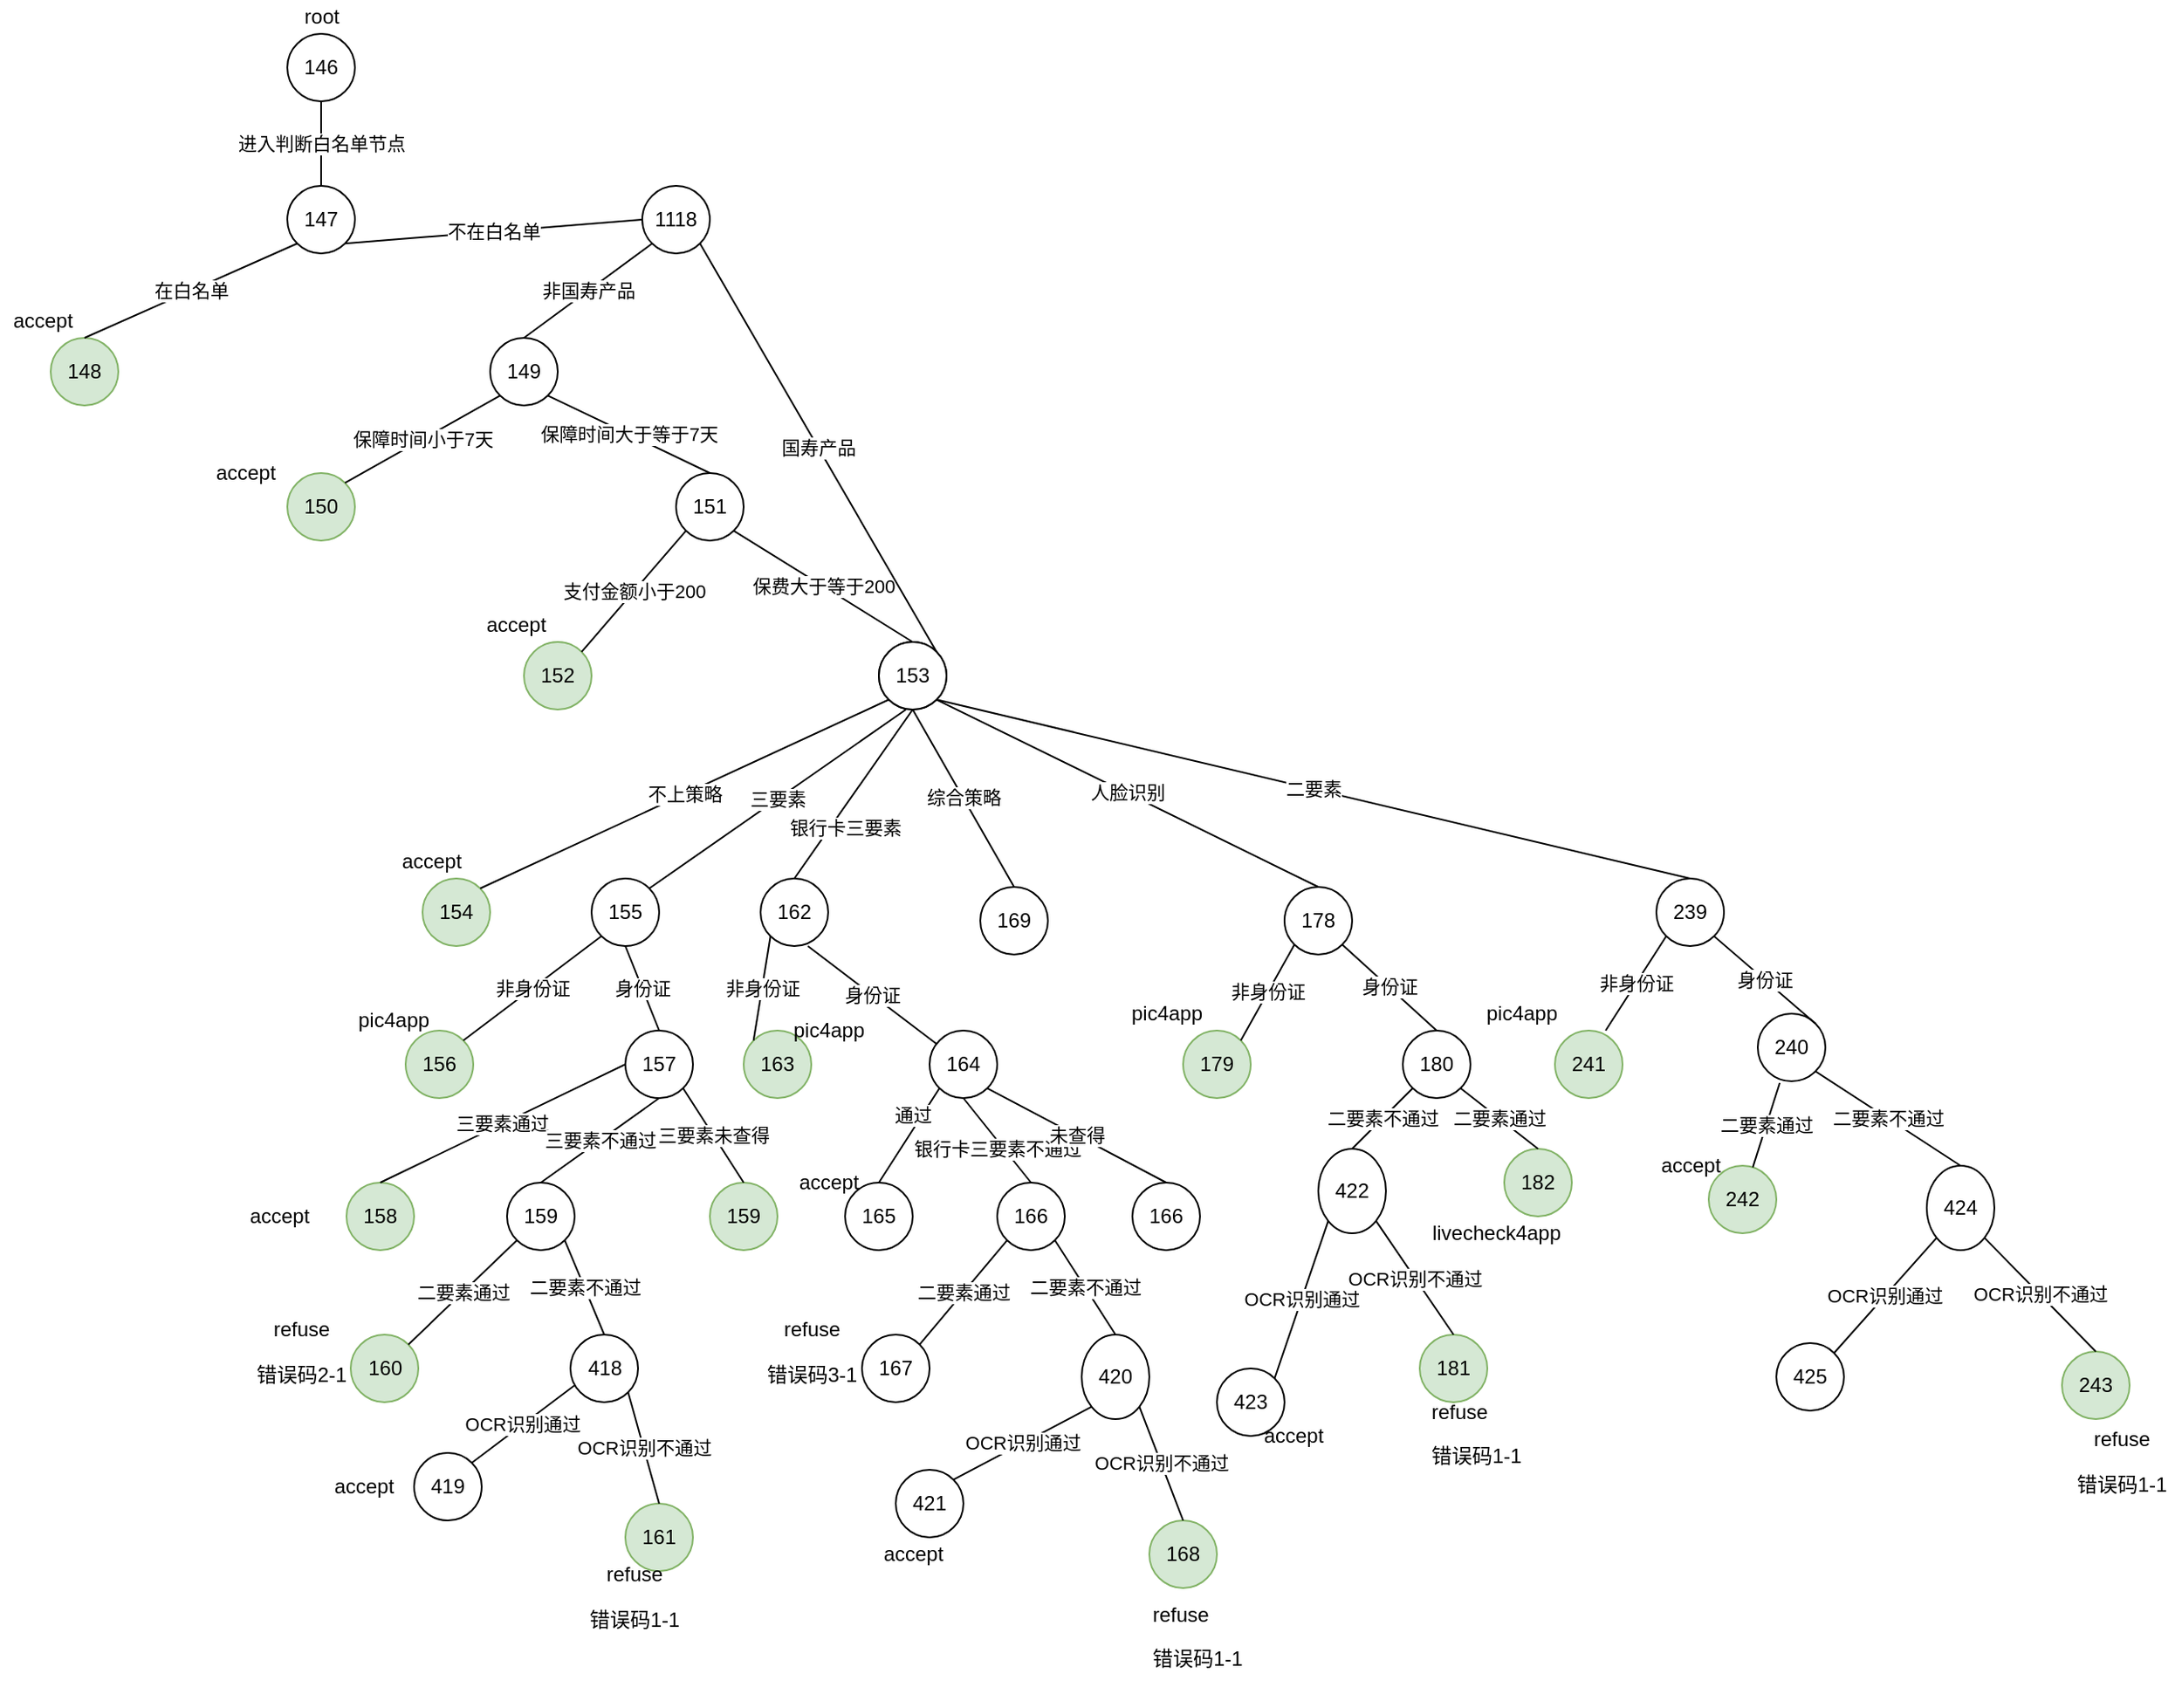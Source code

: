 <mxfile version="14.2.7" type="github">
  <diagram id="_yXJCs3Dyi4fHrGJne3K" name="第 1 页">
    <mxGraphModel dx="1422" dy="794" grid="1" gridSize="10" guides="1" tooltips="1" connect="1" arrows="1" fold="1" page="1" pageScale="1" pageWidth="827" pageHeight="1169" math="0" shadow="0">
      <root>
        <mxCell id="0" />
        <mxCell id="1" parent="0" />
        <mxCell id="rXdfEP0PpujDLgzS87RZ-1" value="146" style="ellipse;whiteSpace=wrap;html=1;" parent="1" vertex="1">
          <mxGeometry x="400" y="60" width="40" height="40" as="geometry" />
        </mxCell>
        <mxCell id="rXdfEP0PpujDLgzS87RZ-2" value="147" style="ellipse;whiteSpace=wrap;html=1;" parent="1" vertex="1">
          <mxGeometry x="400" y="150" width="40" height="40" as="geometry" />
        </mxCell>
        <mxCell id="rXdfEP0PpujDLgzS87RZ-4" value="进入判断白名单节点" style="endArrow=none;html=1;entryX=0.5;entryY=1;entryDx=0;entryDy=0;exitX=0.5;exitY=0;exitDx=0;exitDy=0;" parent="1" source="rXdfEP0PpujDLgzS87RZ-2" target="rXdfEP0PpujDLgzS87RZ-1" edge="1">
          <mxGeometry width="50" height="50" relative="1" as="geometry">
            <mxPoint x="70" y="310" as="sourcePoint" />
            <mxPoint x="120" y="260" as="targetPoint" />
          </mxGeometry>
        </mxCell>
        <mxCell id="rXdfEP0PpujDLgzS87RZ-5" value="root" style="text;html=1;align=center;verticalAlign=middle;resizable=0;points=[];autosize=1;" parent="1" vertex="1">
          <mxGeometry x="400" y="40" width="40" height="20" as="geometry" />
        </mxCell>
        <mxCell id="rXdfEP0PpujDLgzS87RZ-6" value="148" style="ellipse;whiteSpace=wrap;html=1;fillColor=#d5e8d4;strokeColor=#82b366;" parent="1" vertex="1">
          <mxGeometry x="260" y="240" width="40" height="40" as="geometry" />
        </mxCell>
        <mxCell id="rXdfEP0PpujDLgzS87RZ-7" value="149" style="ellipse;whiteSpace=wrap;html=1;" parent="1" vertex="1">
          <mxGeometry x="520" y="240" width="40" height="40" as="geometry" />
        </mxCell>
        <mxCell id="rXdfEP0PpujDLgzS87RZ-8" value="在白名单" style="endArrow=none;html=1;entryX=0;entryY=1;entryDx=0;entryDy=0;exitX=0.5;exitY=0;exitDx=0;exitDy=0;" parent="1" source="rXdfEP0PpujDLgzS87RZ-6" target="rXdfEP0PpujDLgzS87RZ-2" edge="1">
          <mxGeometry width="50" height="50" relative="1" as="geometry">
            <mxPoint x="390" y="330" as="sourcePoint" />
            <mxPoint x="440" y="280" as="targetPoint" />
          </mxGeometry>
        </mxCell>
        <mxCell id="rXdfEP0PpujDLgzS87RZ-9" value="不在白名单" style="endArrow=none;html=1;entryX=1;entryY=1;entryDx=0;entryDy=0;exitX=0;exitY=0.5;exitDx=0;exitDy=0;" parent="1" source="BJSy3yp9II6FdWd2nPcM-1" target="rXdfEP0PpujDLgzS87RZ-2" edge="1">
          <mxGeometry width="50" height="50" relative="1" as="geometry">
            <mxPoint x="510" y="210" as="sourcePoint" />
            <mxPoint x="440" y="280" as="targetPoint" />
          </mxGeometry>
        </mxCell>
        <mxCell id="rXdfEP0PpujDLgzS87RZ-10" value="accept" style="text;html=1;align=center;verticalAlign=middle;resizable=0;points=[];autosize=1;" parent="1" vertex="1">
          <mxGeometry x="230" y="220" width="50" height="20" as="geometry" />
        </mxCell>
        <mxCell id="rXdfEP0PpujDLgzS87RZ-11" value="150" style="ellipse;whiteSpace=wrap;html=1;fillColor=#d5e8d4;strokeColor=#82b366;" parent="1" vertex="1">
          <mxGeometry x="400" y="320" width="40" height="40" as="geometry" />
        </mxCell>
        <mxCell id="rXdfEP0PpujDLgzS87RZ-12" value="151" style="ellipse;whiteSpace=wrap;html=1;" parent="1" vertex="1">
          <mxGeometry x="630" y="320" width="40" height="40" as="geometry" />
        </mxCell>
        <mxCell id="rXdfEP0PpujDLgzS87RZ-13" value="保障时间小于7天" style="endArrow=none;html=1;entryX=0;entryY=1;entryDx=0;entryDy=0;exitX=1;exitY=0;exitDx=0;exitDy=0;" parent="1" source="rXdfEP0PpujDLgzS87RZ-11" target="rXdfEP0PpujDLgzS87RZ-7" edge="1">
          <mxGeometry width="50" height="50" relative="1" as="geometry">
            <mxPoint x="390" y="330" as="sourcePoint" />
            <mxPoint x="440" y="280" as="targetPoint" />
          </mxGeometry>
        </mxCell>
        <mxCell id="rXdfEP0PpujDLgzS87RZ-14" value="保障时间大于等于7天" style="endArrow=none;html=1;entryX=1;entryY=1;entryDx=0;entryDy=0;exitX=0.5;exitY=0;exitDx=0;exitDy=0;" parent="1" source="rXdfEP0PpujDLgzS87RZ-12" target="rXdfEP0PpujDLgzS87RZ-7" edge="1">
          <mxGeometry width="50" height="50" relative="1" as="geometry">
            <mxPoint x="390" y="330" as="sourcePoint" />
            <mxPoint x="440" y="280" as="targetPoint" />
          </mxGeometry>
        </mxCell>
        <mxCell id="rXdfEP0PpujDLgzS87RZ-15" value="accept" style="text;html=1;align=center;verticalAlign=middle;resizable=0;points=[];autosize=1;" parent="1" vertex="1">
          <mxGeometry x="350" y="310" width="50" height="20" as="geometry" />
        </mxCell>
        <mxCell id="rXdfEP0PpujDLgzS87RZ-16" value="152" style="ellipse;whiteSpace=wrap;html=1;fillColor=#d5e8d4;strokeColor=#82b366;" parent="1" vertex="1">
          <mxGeometry x="540" y="420" width="40" height="40" as="geometry" />
        </mxCell>
        <mxCell id="rXdfEP0PpujDLgzS87RZ-17" value="153" style="ellipse;whiteSpace=wrap;html=1;" parent="1" vertex="1">
          <mxGeometry x="750" y="420" width="40" height="40" as="geometry" />
        </mxCell>
        <mxCell id="rXdfEP0PpujDLgzS87RZ-18" value="支付金额小于200" style="endArrow=none;html=1;entryX=0;entryY=1;entryDx=0;entryDy=0;exitX=1;exitY=0;exitDx=0;exitDy=0;" parent="1" source="rXdfEP0PpujDLgzS87RZ-16" target="rXdfEP0PpujDLgzS87RZ-12" edge="1">
          <mxGeometry width="50" height="50" relative="1" as="geometry">
            <mxPoint x="444.142" y="335.858" as="sourcePoint" />
            <mxPoint x="535.858" y="284.142" as="targetPoint" />
          </mxGeometry>
        </mxCell>
        <mxCell id="rXdfEP0PpujDLgzS87RZ-20" value="accept" style="text;html=1;align=center;verticalAlign=middle;resizable=0;points=[];autosize=1;" parent="1" vertex="1">
          <mxGeometry x="510" y="400" width="50" height="20" as="geometry" />
        </mxCell>
        <mxCell id="rXdfEP0PpujDLgzS87RZ-22" value="保费大于等于200" style="endArrow=none;html=1;entryX=1;entryY=1;entryDx=0;entryDy=0;exitX=0.5;exitY=0;exitDx=0;exitDy=0;" parent="1" source="rXdfEP0PpujDLgzS87RZ-17" target="rXdfEP0PpujDLgzS87RZ-12" edge="1">
          <mxGeometry width="50" height="50" relative="1" as="geometry">
            <mxPoint x="660" y="330" as="sourcePoint" />
            <mxPoint x="564.142" y="284.142" as="targetPoint" />
          </mxGeometry>
        </mxCell>
        <mxCell id="rXdfEP0PpujDLgzS87RZ-23" value="154" style="ellipse;whiteSpace=wrap;html=1;fillColor=#d5e8d4;strokeColor=#82b366;" parent="1" vertex="1">
          <mxGeometry x="480" y="560" width="40" height="40" as="geometry" />
        </mxCell>
        <mxCell id="rXdfEP0PpujDLgzS87RZ-24" value="155" style="ellipse;whiteSpace=wrap;html=1;" parent="1" vertex="1">
          <mxGeometry x="580" y="560" width="40" height="40" as="geometry" />
        </mxCell>
        <mxCell id="rXdfEP0PpujDLgzS87RZ-25" value="162" style="ellipse;whiteSpace=wrap;html=1;" parent="1" vertex="1">
          <mxGeometry x="680" y="560" width="40" height="40" as="geometry" />
        </mxCell>
        <mxCell id="rXdfEP0PpujDLgzS87RZ-26" value="169" style="ellipse;whiteSpace=wrap;html=1;" parent="1" vertex="1">
          <mxGeometry x="810" y="565" width="40" height="40" as="geometry" />
        </mxCell>
        <mxCell id="rXdfEP0PpujDLgzS87RZ-27" value="178" style="ellipse;whiteSpace=wrap;html=1;" parent="1" vertex="1">
          <mxGeometry x="990" y="565" width="40" height="40" as="geometry" />
        </mxCell>
        <mxCell id="rXdfEP0PpujDLgzS87RZ-28" value="239" style="ellipse;whiteSpace=wrap;html=1;" parent="1" vertex="1">
          <mxGeometry x="1210" y="560" width="40" height="40" as="geometry" />
        </mxCell>
        <mxCell id="rXdfEP0PpujDLgzS87RZ-29" value="不上策略" style="endArrow=none;html=1;entryX=0;entryY=1;entryDx=0;entryDy=0;exitX=1;exitY=0;exitDx=0;exitDy=0;" parent="1" source="rXdfEP0PpujDLgzS87RZ-23" target="rXdfEP0PpujDLgzS87RZ-17" edge="1">
          <mxGeometry width="50" height="50" relative="1" as="geometry">
            <mxPoint x="660" y="330" as="sourcePoint" />
            <mxPoint x="710" y="280" as="targetPoint" />
          </mxGeometry>
        </mxCell>
        <mxCell id="rXdfEP0PpujDLgzS87RZ-30" value="accept" style="text;html=1;align=center;verticalAlign=middle;resizable=0;points=[];autosize=1;" parent="1" vertex="1">
          <mxGeometry x="460" y="540" width="50" height="20" as="geometry" />
        </mxCell>
        <mxCell id="rXdfEP0PpujDLgzS87RZ-31" value="三要素" style="endArrow=none;html=1;exitX=1;exitY=0;exitDx=0;exitDy=0;" parent="1" source="rXdfEP0PpujDLgzS87RZ-24" edge="1">
          <mxGeometry width="50" height="50" relative="1" as="geometry">
            <mxPoint x="524.142" y="575.858" as="sourcePoint" />
            <mxPoint x="766" y="460" as="targetPoint" />
          </mxGeometry>
        </mxCell>
        <mxCell id="rXdfEP0PpujDLgzS87RZ-32" value="银行卡三要素" style="endArrow=none;html=1;exitX=0.5;exitY=0;exitDx=0;exitDy=0;" parent="1" source="rXdfEP0PpujDLgzS87RZ-25" edge="1">
          <mxGeometry x="-0.315" y="-7" width="50" height="50" relative="1" as="geometry">
            <mxPoint x="534.142" y="585.858" as="sourcePoint" />
            <mxPoint x="770" y="460" as="targetPoint" />
            <mxPoint as="offset" />
          </mxGeometry>
        </mxCell>
        <mxCell id="rXdfEP0PpujDLgzS87RZ-33" value="综合策略" style="endArrow=none;html=1;entryX=0.5;entryY=1;entryDx=0;entryDy=0;exitX=0.5;exitY=0;exitDx=0;exitDy=0;" parent="1" source="rXdfEP0PpujDLgzS87RZ-26" target="rXdfEP0PpujDLgzS87RZ-17" edge="1">
          <mxGeometry width="50" height="50" relative="1" as="geometry">
            <mxPoint x="660" y="330" as="sourcePoint" />
            <mxPoint x="710" y="280" as="targetPoint" />
          </mxGeometry>
        </mxCell>
        <mxCell id="rXdfEP0PpujDLgzS87RZ-34" value="人脸识别" style="endArrow=none;html=1;entryX=1;entryY=1;entryDx=0;entryDy=0;exitX=0.5;exitY=0;exitDx=0;exitDy=0;" parent="1" source="rXdfEP0PpujDLgzS87RZ-27" target="rXdfEP0PpujDLgzS87RZ-17" edge="1">
          <mxGeometry width="50" height="50" relative="1" as="geometry">
            <mxPoint x="840" y="575" as="sourcePoint" />
            <mxPoint x="780" y="470" as="targetPoint" />
          </mxGeometry>
        </mxCell>
        <mxCell id="rXdfEP0PpujDLgzS87RZ-35" value="二要素" style="endArrow=none;html=1;entryX=1;entryY=1;entryDx=0;entryDy=0;exitX=0.5;exitY=0;exitDx=0;exitDy=0;" parent="1" source="rXdfEP0PpujDLgzS87RZ-28" target="rXdfEP0PpujDLgzS87RZ-17" edge="1">
          <mxGeometry width="50" height="50" relative="1" as="geometry">
            <mxPoint x="1020" y="575" as="sourcePoint" />
            <mxPoint x="794.142" y="464.142" as="targetPoint" />
          </mxGeometry>
        </mxCell>
        <mxCell id="rXdfEP0PpujDLgzS87RZ-36" value="156" style="ellipse;whiteSpace=wrap;html=1;fillColor=#d5e8d4;strokeColor=#82b366;" parent="1" vertex="1">
          <mxGeometry x="470" y="650" width="40" height="40" as="geometry" />
        </mxCell>
        <mxCell id="rXdfEP0PpujDLgzS87RZ-37" value="157" style="ellipse;whiteSpace=wrap;html=1;" parent="1" vertex="1">
          <mxGeometry x="600" y="650" width="40" height="40" as="geometry" />
        </mxCell>
        <mxCell id="rXdfEP0PpujDLgzS87RZ-38" value="非身份证" style="endArrow=none;html=1;entryX=0;entryY=1;entryDx=0;entryDy=0;exitX=1;exitY=0;exitDx=0;exitDy=0;" parent="1" source="rXdfEP0PpujDLgzS87RZ-36" target="rXdfEP0PpujDLgzS87RZ-24" edge="1">
          <mxGeometry width="50" height="50" relative="1" as="geometry">
            <mxPoint x="660" y="730" as="sourcePoint" />
            <mxPoint x="710" y="680" as="targetPoint" />
          </mxGeometry>
        </mxCell>
        <mxCell id="rXdfEP0PpujDLgzS87RZ-39" value="身份证" style="endArrow=none;html=1;entryX=0.5;entryY=1;entryDx=0;entryDy=0;" parent="1" target="rXdfEP0PpujDLgzS87RZ-24" edge="1">
          <mxGeometry width="50" height="50" relative="1" as="geometry">
            <mxPoint x="620" y="650" as="sourcePoint" />
            <mxPoint x="710" y="680" as="targetPoint" />
          </mxGeometry>
        </mxCell>
        <mxCell id="rXdfEP0PpujDLgzS87RZ-40" value="pic4app" style="text;whiteSpace=wrap;html=1;" parent="1" vertex="1">
          <mxGeometry x="440" y="630" width="70" height="30" as="geometry" />
        </mxCell>
        <mxCell id="rXdfEP0PpujDLgzS87RZ-41" value="158" style="ellipse;whiteSpace=wrap;html=1;fillColor=#d5e8d4;strokeColor=#82b366;" parent="1" vertex="1">
          <mxGeometry x="435" y="740" width="40" height="40" as="geometry" />
        </mxCell>
        <mxCell id="rXdfEP0PpujDLgzS87RZ-42" value="159" style="ellipse;whiteSpace=wrap;html=1;" parent="1" vertex="1">
          <mxGeometry x="530" y="740" width="40" height="40" as="geometry" />
        </mxCell>
        <mxCell id="rXdfEP0PpujDLgzS87RZ-43" value="159" style="ellipse;whiteSpace=wrap;html=1;fillColor=#d5e8d4;strokeColor=#82b366;" parent="1" vertex="1">
          <mxGeometry x="650" y="740" width="40" height="40" as="geometry" />
        </mxCell>
        <mxCell id="rXdfEP0PpujDLgzS87RZ-44" value="三要素通过" style="endArrow=none;html=1;entryX=0;entryY=0.5;entryDx=0;entryDy=0;exitX=0.5;exitY=0;exitDx=0;exitDy=0;" parent="1" source="rXdfEP0PpujDLgzS87RZ-41" target="rXdfEP0PpujDLgzS87RZ-37" edge="1">
          <mxGeometry width="50" height="50" relative="1" as="geometry">
            <mxPoint x="410" y="410" as="sourcePoint" />
            <mxPoint x="460" y="360" as="targetPoint" />
          </mxGeometry>
        </mxCell>
        <mxCell id="rXdfEP0PpujDLgzS87RZ-45" value="三要素不通过" style="endArrow=none;html=1;entryX=0.5;entryY=1;entryDx=0;entryDy=0;exitX=0.5;exitY=0;exitDx=0;exitDy=0;" parent="1" source="rXdfEP0PpujDLgzS87RZ-42" target="rXdfEP0PpujDLgzS87RZ-37" edge="1">
          <mxGeometry width="50" height="50" relative="1" as="geometry">
            <mxPoint x="410" y="710" as="sourcePoint" />
            <mxPoint x="460" y="660" as="targetPoint" />
          </mxGeometry>
        </mxCell>
        <mxCell id="rXdfEP0PpujDLgzS87RZ-46" value="三要素未查得" style="endArrow=none;html=1;entryX=1;entryY=1;entryDx=0;entryDy=0;exitX=0.5;exitY=0;exitDx=0;exitDy=0;" parent="1" source="rXdfEP0PpujDLgzS87RZ-43" target="rXdfEP0PpujDLgzS87RZ-37" edge="1">
          <mxGeometry width="50" height="50" relative="1" as="geometry">
            <mxPoint x="410" y="710" as="sourcePoint" />
            <mxPoint x="460" y="660" as="targetPoint" />
          </mxGeometry>
        </mxCell>
        <mxCell id="rXdfEP0PpujDLgzS87RZ-47" value="accept" style="text;html=1;align=center;verticalAlign=middle;resizable=0;points=[];autosize=1;" parent="1" vertex="1">
          <mxGeometry x="370" y="750" width="50" height="20" as="geometry" />
        </mxCell>
        <mxCell id="rXdfEP0PpujDLgzS87RZ-48" value="418" style="ellipse;whiteSpace=wrap;html=1;" parent="1" vertex="1">
          <mxGeometry x="567.5" y="830" width="40" height="40" as="geometry" />
        </mxCell>
        <mxCell id="rXdfEP0PpujDLgzS87RZ-49" value="160" style="ellipse;whiteSpace=wrap;html=1;fillColor=#d5e8d4;strokeColor=#82b366;" parent="1" vertex="1">
          <mxGeometry x="437.5" y="830" width="40" height="40" as="geometry" />
        </mxCell>
        <mxCell id="rXdfEP0PpujDLgzS87RZ-51" value="二要素通过" style="endArrow=none;html=1;entryX=0;entryY=1;entryDx=0;entryDy=0;exitX=1;exitY=0;exitDx=0;exitDy=0;" parent="1" source="rXdfEP0PpujDLgzS87RZ-49" target="rXdfEP0PpujDLgzS87RZ-42" edge="1">
          <mxGeometry width="50" height="50" relative="1" as="geometry">
            <mxPoint x="410" y="710" as="sourcePoint" />
            <mxPoint x="460" y="660" as="targetPoint" />
          </mxGeometry>
        </mxCell>
        <mxCell id="rXdfEP0PpujDLgzS87RZ-52" value="二要素不通过" style="endArrow=none;html=1;entryX=1;entryY=1;entryDx=0;entryDy=0;exitX=0.5;exitY=0;exitDx=0;exitDy=0;" parent="1" source="rXdfEP0PpujDLgzS87RZ-48" target="rXdfEP0PpujDLgzS87RZ-42" edge="1">
          <mxGeometry width="50" height="50" relative="1" as="geometry">
            <mxPoint x="410" y="710" as="sourcePoint" />
            <mxPoint x="460" y="660" as="targetPoint" />
          </mxGeometry>
        </mxCell>
        <mxCell id="rXdfEP0PpujDLgzS87RZ-53" value="&lt;p&gt;refuse&lt;/p&gt;&lt;p&gt;&lt;span&gt;错误码2-1&lt;/span&gt;&lt;/p&gt;" style="text;html=1;align=center;verticalAlign=middle;resizable=0;points=[];autosize=1;" parent="1" vertex="1">
          <mxGeometry x="372.5" y="805" width="70" height="70" as="geometry" />
        </mxCell>
        <mxCell id="rXdfEP0PpujDLgzS87RZ-57" value="164" style="ellipse;whiteSpace=wrap;html=1;" parent="1" vertex="1">
          <mxGeometry x="780" y="650" width="40" height="40" as="geometry" />
        </mxCell>
        <mxCell id="rXdfEP0PpujDLgzS87RZ-58" value="163" style="ellipse;whiteSpace=wrap;html=1;fillColor=#d5e8d4;strokeColor=#82b366;" parent="1" vertex="1">
          <mxGeometry x="670" y="650" width="40" height="40" as="geometry" />
        </mxCell>
        <mxCell id="rXdfEP0PpujDLgzS87RZ-59" value="非身份证" style="endArrow=none;html=1;entryX=0;entryY=1;entryDx=0;entryDy=0;exitX=0;exitY=0;exitDx=0;exitDy=0;" parent="1" source="rXdfEP0PpujDLgzS87RZ-58" target="rXdfEP0PpujDLgzS87RZ-25" edge="1">
          <mxGeometry width="50" height="50" relative="1" as="geometry">
            <mxPoint x="730" y="730" as="sourcePoint" />
            <mxPoint x="780" y="680" as="targetPoint" />
          </mxGeometry>
        </mxCell>
        <mxCell id="rXdfEP0PpujDLgzS87RZ-60" value="身份证" style="endArrow=none;html=1;entryX=0.7;entryY=1;entryDx=0;entryDy=0;entryPerimeter=0;" parent="1" source="rXdfEP0PpujDLgzS87RZ-57" target="rXdfEP0PpujDLgzS87RZ-25" edge="1">
          <mxGeometry width="50" height="50" relative="1" as="geometry">
            <mxPoint x="730" y="730" as="sourcePoint" />
            <mxPoint x="780" y="680" as="targetPoint" />
          </mxGeometry>
        </mxCell>
        <mxCell id="rXdfEP0PpujDLgzS87RZ-61" value="pic4app" style="text;html=1;align=center;verticalAlign=middle;resizable=0;points=[];autosize=1;" parent="1" vertex="1">
          <mxGeometry x="690" y="640" width="60" height="20" as="geometry" />
        </mxCell>
        <mxCell id="rXdfEP0PpujDLgzS87RZ-62" value="166" style="ellipse;whiteSpace=wrap;html=1;" parent="1" vertex="1">
          <mxGeometry x="900" y="740" width="40" height="40" as="geometry" />
        </mxCell>
        <mxCell id="rXdfEP0PpujDLgzS87RZ-63" value="166" style="ellipse;whiteSpace=wrap;html=1;" parent="1" vertex="1">
          <mxGeometry x="820" y="740" width="40" height="40" as="geometry" />
        </mxCell>
        <mxCell id="rXdfEP0PpujDLgzS87RZ-64" value="165" style="ellipse;whiteSpace=wrap;html=1;" parent="1" vertex="1">
          <mxGeometry x="730" y="740" width="40" height="40" as="geometry" />
        </mxCell>
        <mxCell id="rXdfEP0PpujDLgzS87RZ-65" value="银行卡三要素不通过" style="endArrow=none;html=1;entryX=0.5;entryY=1;entryDx=0;entryDy=0;exitX=0.5;exitY=0;exitDx=0;exitDy=0;" parent="1" source="rXdfEP0PpujDLgzS87RZ-63" target="rXdfEP0PpujDLgzS87RZ-57" edge="1">
          <mxGeometry x="-0.122" y="3" width="50" height="50" relative="1" as="geometry">
            <mxPoint x="730" y="730" as="sourcePoint" />
            <mxPoint x="780" y="680" as="targetPoint" />
            <mxPoint as="offset" />
          </mxGeometry>
        </mxCell>
        <mxCell id="rXdfEP0PpujDLgzS87RZ-66" value="通过" style="endArrow=none;html=1;entryX=0;entryY=1;entryDx=0;entryDy=0;exitX=0.5;exitY=0;exitDx=0;exitDy=0;" parent="1" source="rXdfEP0PpujDLgzS87RZ-64" target="rXdfEP0PpujDLgzS87RZ-57" edge="1">
          <mxGeometry x="0.34" y="5" width="50" height="50" relative="1" as="geometry">
            <mxPoint x="730" y="730" as="sourcePoint" />
            <mxPoint x="780" y="680" as="targetPoint" />
            <mxPoint as="offset" />
          </mxGeometry>
        </mxCell>
        <mxCell id="rXdfEP0PpujDLgzS87RZ-67" value="未查得" style="endArrow=none;html=1;entryX=1;entryY=1;entryDx=0;entryDy=0;exitX=0.5;exitY=0;exitDx=0;exitDy=0;" parent="1" source="rXdfEP0PpujDLgzS87RZ-62" target="rXdfEP0PpujDLgzS87RZ-57" edge="1">
          <mxGeometry width="50" height="50" relative="1" as="geometry">
            <mxPoint x="730" y="730" as="sourcePoint" />
            <mxPoint x="780" y="680" as="targetPoint" />
          </mxGeometry>
        </mxCell>
        <mxCell id="rXdfEP0PpujDLgzS87RZ-68" value="accept" style="text;html=1;align=center;verticalAlign=middle;resizable=0;points=[];autosize=1;" parent="1" vertex="1">
          <mxGeometry x="695" y="730" width="50" height="20" as="geometry" />
        </mxCell>
        <mxCell id="rXdfEP0PpujDLgzS87RZ-70" value="167" style="ellipse;whiteSpace=wrap;html=1;" parent="1" vertex="1">
          <mxGeometry x="740" y="830" width="40" height="40" as="geometry" />
        </mxCell>
        <mxCell id="rXdfEP0PpujDLgzS87RZ-71" value="二要素通过" style="endArrow=none;html=1;entryX=0;entryY=1;entryDx=0;entryDy=0;exitX=1;exitY=0;exitDx=0;exitDy=0;" parent="1" source="rXdfEP0PpujDLgzS87RZ-70" target="rXdfEP0PpujDLgzS87RZ-63" edge="1">
          <mxGeometry width="50" height="50" relative="1" as="geometry">
            <mxPoint x="730" y="530" as="sourcePoint" />
            <mxPoint x="780" y="480" as="targetPoint" />
          </mxGeometry>
        </mxCell>
        <mxCell id="rXdfEP0PpujDLgzS87RZ-72" value="二要素不通过" style="endArrow=none;html=1;entryX=1;entryY=1;entryDx=0;entryDy=0;exitX=0.5;exitY=0;exitDx=0;exitDy=0;" parent="1" source="4m3R9vjLiqKeMAqs-kPC-30" target="rXdfEP0PpujDLgzS87RZ-63" edge="1">
          <mxGeometry width="50" height="50" relative="1" as="geometry">
            <mxPoint x="889.5" y="830" as="sourcePoint" />
            <mxPoint x="780" y="480" as="targetPoint" />
          </mxGeometry>
        </mxCell>
        <mxCell id="rXdfEP0PpujDLgzS87RZ-73" value="&lt;p&gt;refuse&lt;/p&gt;&lt;p&gt;错误码3-1&lt;/p&gt;" style="text;html=1;align=center;verticalAlign=middle;resizable=0;points=[];autosize=1;" parent="1" vertex="1">
          <mxGeometry x="675" y="805" width="70" height="70" as="geometry" />
        </mxCell>
        <mxCell id="rXdfEP0PpujDLgzS87RZ-74" value="&lt;div id=&quot;base&quot;&gt;&lt;div class=&quot;ax_default flow_shape&quot; id=&quot;u89&quot;&gt;&lt;div class=&quot;text &quot; id=&quot;u89_text&quot;&gt;&lt;p&gt;&lt;span&gt;refuse&lt;/span&gt;&lt;/p&gt;&lt;p&gt;&lt;span&gt;错误码1-1&lt;/span&gt;&lt;/p&gt;&lt;/div&gt;&lt;/div&gt;&lt;/div&gt;" style="text;whiteSpace=wrap;html=1;" parent="1" vertex="1">
          <mxGeometry x="910" y="970" width="80" height="80" as="geometry" />
        </mxCell>
        <mxCell id="rXdfEP0PpujDLgzS87RZ-75" value="179" style="ellipse;whiteSpace=wrap;html=1;fillColor=#d5e8d4;strokeColor=#82b366;" parent="1" vertex="1">
          <mxGeometry x="930" y="650" width="40" height="40" as="geometry" />
        </mxCell>
        <mxCell id="rXdfEP0PpujDLgzS87RZ-76" value="180" style="ellipse;whiteSpace=wrap;html=1;" parent="1" vertex="1">
          <mxGeometry x="1060" y="650" width="40" height="40" as="geometry" />
        </mxCell>
        <mxCell id="rXdfEP0PpujDLgzS87RZ-77" value="非身份证" style="endArrow=none;html=1;entryX=0;entryY=1;entryDx=0;entryDy=0;exitX=1;exitY=0;exitDx=0;exitDy=0;" parent="1" source="rXdfEP0PpujDLgzS87RZ-75" target="rXdfEP0PpujDLgzS87RZ-27" edge="1">
          <mxGeometry width="50" height="50" relative="1" as="geometry">
            <mxPoint x="730" y="540" as="sourcePoint" />
            <mxPoint x="780" y="490" as="targetPoint" />
          </mxGeometry>
        </mxCell>
        <mxCell id="rXdfEP0PpujDLgzS87RZ-78" value="身份证" style="endArrow=none;html=1;entryX=1;entryY=1;entryDx=0;entryDy=0;exitX=0.5;exitY=0;exitDx=0;exitDy=0;" parent="1" source="rXdfEP0PpujDLgzS87RZ-76" target="rXdfEP0PpujDLgzS87RZ-27" edge="1">
          <mxGeometry width="50" height="50" relative="1" as="geometry">
            <mxPoint x="730" y="540" as="sourcePoint" />
            <mxPoint x="780" y="490" as="targetPoint" />
          </mxGeometry>
        </mxCell>
        <mxCell id="rXdfEP0PpujDLgzS87RZ-79" value="pic4app" style="text;html=1;align=center;verticalAlign=middle;resizable=0;points=[];autosize=1;" parent="1" vertex="1">
          <mxGeometry x="890" y="630" width="60" height="20" as="geometry" />
        </mxCell>
        <mxCell id="rXdfEP0PpujDLgzS87RZ-80" value="182" style="ellipse;whiteSpace=wrap;html=1;fillColor=#d5e8d4;strokeColor=#82b366;" parent="1" vertex="1">
          <mxGeometry x="1120" y="720" width="40" height="40" as="geometry" />
        </mxCell>
        <mxCell id="rXdfEP0PpujDLgzS87RZ-82" value="二要素不通过" style="endArrow=none;html=1;entryX=0;entryY=1;entryDx=0;entryDy=0;exitX=0.5;exitY=0;exitDx=0;exitDy=0;" parent="1" source="4m3R9vjLiqKeMAqs-kPC-37" target="rXdfEP0PpujDLgzS87RZ-76" edge="1">
          <mxGeometry width="50" height="50" relative="1" as="geometry">
            <mxPoint x="1030" y="720" as="sourcePoint" />
            <mxPoint x="780" y="490" as="targetPoint" />
          </mxGeometry>
        </mxCell>
        <mxCell id="rXdfEP0PpujDLgzS87RZ-83" value="二要素通过" style="endArrow=none;html=1;entryX=1;entryY=1;entryDx=0;entryDy=0;exitX=0.5;exitY=0;exitDx=0;exitDy=0;" parent="1" source="rXdfEP0PpujDLgzS87RZ-80" target="rXdfEP0PpujDLgzS87RZ-76" edge="1">
          <mxGeometry width="50" height="50" relative="1" as="geometry">
            <mxPoint x="730" y="440" as="sourcePoint" />
            <mxPoint x="780" y="390" as="targetPoint" />
          </mxGeometry>
        </mxCell>
        <mxCell id="rXdfEP0PpujDLgzS87RZ-84" value="livecheck4app" style="text;html=1;align=center;verticalAlign=middle;resizable=0;points=[];autosize=1;" parent="1" vertex="1">
          <mxGeometry x="1070" y="760" width="90" height="20" as="geometry" />
        </mxCell>
        <mxCell id="rXdfEP0PpujDLgzS87RZ-85" value="&lt;div id=&quot;base&quot;&gt;&lt;div class=&quot;ax_default flow_shape&quot; id=&quot;u109&quot;&gt;&lt;div class=&quot;text &quot; id=&quot;u109_text&quot;&gt;&lt;p&gt;&lt;span&gt;refuse&lt;/span&gt;&lt;/p&gt;&lt;p&gt;&lt;span&gt;错误码1-1&lt;/span&gt;&lt;/p&gt;&lt;/div&gt;&lt;/div&gt;&lt;/div&gt;" style="text;whiteSpace=wrap;html=1;" parent="1" vertex="1">
          <mxGeometry x="1075" y="850" width="80" height="60" as="geometry" />
        </mxCell>
        <mxCell id="rXdfEP0PpujDLgzS87RZ-86" value="241" style="ellipse;whiteSpace=wrap;html=1;fillColor=#d5e8d4;strokeColor=#82b366;" parent="1" vertex="1">
          <mxGeometry x="1150" y="650" width="40" height="40" as="geometry" />
        </mxCell>
        <mxCell id="rXdfEP0PpujDLgzS87RZ-87" value="240" style="ellipse;whiteSpace=wrap;html=1;" parent="1" vertex="1">
          <mxGeometry x="1270" y="640" width="40" height="40" as="geometry" />
        </mxCell>
        <mxCell id="rXdfEP0PpujDLgzS87RZ-88" value="身份证" style="endArrow=none;html=1;entryX=1;entryY=1;entryDx=0;entryDy=0;exitX=1;exitY=0;exitDx=0;exitDy=0;" parent="1" source="rXdfEP0PpujDLgzS87RZ-87" target="rXdfEP0PpujDLgzS87RZ-28" edge="1">
          <mxGeometry width="50" height="50" relative="1" as="geometry">
            <mxPoint x="730" y="540" as="sourcePoint" />
            <mxPoint x="780" y="490" as="targetPoint" />
          </mxGeometry>
        </mxCell>
        <mxCell id="rXdfEP0PpujDLgzS87RZ-89" value="非身份证" style="endArrow=none;html=1;exitX=0.75;exitY=0;exitDx=0;exitDy=0;exitPerimeter=0;entryX=0;entryY=1;entryDx=0;entryDy=0;" parent="1" source="rXdfEP0PpujDLgzS87RZ-86" target="rXdfEP0PpujDLgzS87RZ-28" edge="1">
          <mxGeometry width="50" height="50" relative="1" as="geometry">
            <mxPoint x="730" y="540" as="sourcePoint" />
            <mxPoint x="1220" y="600" as="targetPoint" />
          </mxGeometry>
        </mxCell>
        <mxCell id="rXdfEP0PpujDLgzS87RZ-90" value="pic4app" style="text;html=1;align=center;verticalAlign=middle;resizable=0;points=[];autosize=1;" parent="1" vertex="1">
          <mxGeometry x="1100" y="630" width="60" height="20" as="geometry" />
        </mxCell>
        <mxCell id="rXdfEP0PpujDLgzS87RZ-92" value="242" style="ellipse;whiteSpace=wrap;html=1;fillColor=#d5e8d4;strokeColor=#82b366;" parent="1" vertex="1">
          <mxGeometry x="1241" y="730" width="40" height="40" as="geometry" />
        </mxCell>
        <mxCell id="rXdfEP0PpujDLgzS87RZ-93" value="二要素通过" style="endArrow=none;html=1;" parent="1" source="rXdfEP0PpujDLgzS87RZ-92" edge="1">
          <mxGeometry width="50" height="50" relative="1" as="geometry">
            <mxPoint x="770" y="540" as="sourcePoint" />
            <mxPoint x="1283" y="681" as="targetPoint" />
          </mxGeometry>
        </mxCell>
        <mxCell id="rXdfEP0PpujDLgzS87RZ-94" value="二要素不通过" style="endArrow=none;html=1;entryX=1;entryY=1;entryDx=0;entryDy=0;exitX=0.5;exitY=0;exitDx=0;exitDy=0;" parent="1" source="4m3R9vjLiqKeMAqs-kPC-44" target="rXdfEP0PpujDLgzS87RZ-87" edge="1">
          <mxGeometry width="50" height="50" relative="1" as="geometry">
            <mxPoint x="1390" y="730" as="sourcePoint" />
            <mxPoint x="820" y="490" as="targetPoint" />
          </mxGeometry>
        </mxCell>
        <mxCell id="rXdfEP0PpujDLgzS87RZ-95" value="accept" style="text;html=1;align=center;verticalAlign=middle;resizable=0;points=[];autosize=1;" parent="1" vertex="1">
          <mxGeometry x="1205" y="720" width="50" height="20" as="geometry" />
        </mxCell>
        <mxCell id="rXdfEP0PpujDLgzS87RZ-96" value="&lt;p&gt;refuse&lt;/p&gt;&lt;p&gt;错误码1-1&lt;/p&gt;" style="text;html=1;align=center;verticalAlign=middle;resizable=0;points=[];autosize=1;" parent="1" vertex="1">
          <mxGeometry x="1450" y="870" width="70" height="70" as="geometry" />
        </mxCell>
        <mxCell id="4m3R9vjLiqKeMAqs-kPC-2" value="419" style="ellipse;whiteSpace=wrap;html=1;" parent="1" vertex="1">
          <mxGeometry x="475" y="900" width="40" height="40" as="geometry" />
        </mxCell>
        <mxCell id="4m3R9vjLiqKeMAqs-kPC-3" value="161" style="ellipse;whiteSpace=wrap;html=1;fillColor=#d5e8d4;strokeColor=#82b366;" parent="1" vertex="1">
          <mxGeometry x="600" y="930" width="40" height="40" as="geometry" />
        </mxCell>
        <mxCell id="4m3R9vjLiqKeMAqs-kPC-21" value="OCR识别通过" style="endArrow=none;html=1;exitX=1;exitY=0;exitDx=0;exitDy=0;" parent="1" source="4m3R9vjLiqKeMAqs-kPC-2" edge="1">
          <mxGeometry width="50" height="50" relative="1" as="geometry">
            <mxPoint x="510" y="1000" as="sourcePoint" />
            <mxPoint x="570" y="860" as="targetPoint" />
          </mxGeometry>
        </mxCell>
        <mxCell id="4m3R9vjLiqKeMAqs-kPC-22" value="OCR识别不通过" style="endArrow=none;html=1;entryX=1;entryY=1;entryDx=0;entryDy=0;exitX=0.5;exitY=0;exitDx=0;exitDy=0;" parent="1" source="4m3R9vjLiqKeMAqs-kPC-3" target="rXdfEP0PpujDLgzS87RZ-48" edge="1">
          <mxGeometry width="50" height="50" relative="1" as="geometry">
            <mxPoint x="570" y="1010" as="sourcePoint" />
            <mxPoint x="599.235" y="944.428" as="targetPoint" />
          </mxGeometry>
        </mxCell>
        <mxCell id="4m3R9vjLiqKeMAqs-kPC-25" value="accept" style="text;html=1;align=center;verticalAlign=middle;resizable=0;points=[];autosize=1;" parent="1" vertex="1">
          <mxGeometry x="420" y="910" width="50" height="20" as="geometry" />
        </mxCell>
        <mxCell id="4m3R9vjLiqKeMAqs-kPC-26" value="&lt;p&gt;refuse&lt;/p&gt;&lt;p&gt;错误码1-1&lt;/p&gt;" style="text;html=1;align=center;verticalAlign=middle;resizable=0;points=[];autosize=1;" parent="1" vertex="1">
          <mxGeometry x="570" y="950" width="70" height="70" as="geometry" />
        </mxCell>
        <mxCell id="4m3R9vjLiqKeMAqs-kPC-30" value="420" style="ellipse;whiteSpace=wrap;html=1;" parent="1" vertex="1">
          <mxGeometry x="870" y="830" width="40" height="50" as="geometry" />
        </mxCell>
        <mxCell id="4m3R9vjLiqKeMAqs-kPC-31" value="421" style="ellipse;whiteSpace=wrap;html=1;direction=north;" parent="1" vertex="1">
          <mxGeometry x="760" y="910" width="40" height="40" as="geometry" />
        </mxCell>
        <mxCell id="4m3R9vjLiqKeMAqs-kPC-32" value="168" style="ellipse;whiteSpace=wrap;html=1;fillColor=#d5e8d4;strokeColor=#82b366;" parent="1" vertex="1">
          <mxGeometry x="910" y="940" width="40" height="40" as="geometry" />
        </mxCell>
        <mxCell id="4m3R9vjLiqKeMAqs-kPC-33" value="OCR识别通过" style="endArrow=none;html=1;entryX=0;entryY=1;entryDx=0;entryDy=0;exitX=1;exitY=1;exitDx=0;exitDy=0;" parent="1" source="4m3R9vjLiqKeMAqs-kPC-31" target="4m3R9vjLiqKeMAqs-kPC-30" edge="1">
          <mxGeometry width="50" height="50" relative="1" as="geometry">
            <mxPoint x="810" y="940" as="sourcePoint" />
            <mxPoint x="875.86" y="864.14" as="targetPoint" />
          </mxGeometry>
        </mxCell>
        <mxCell id="4m3R9vjLiqKeMAqs-kPC-34" value="OCR识别不通过" style="endArrow=none;html=1;entryX=1;entryY=1;entryDx=0;entryDy=0;exitX=0.5;exitY=0;exitDx=0;exitDy=0;" parent="1" source="4m3R9vjLiqKeMAqs-kPC-32" target="4m3R9vjLiqKeMAqs-kPC-30" edge="1">
          <mxGeometry width="50" height="50" relative="1" as="geometry">
            <mxPoint x="860" y="1090" as="sourcePoint" />
            <mxPoint x="889.235" y="1024.428" as="targetPoint" />
          </mxGeometry>
        </mxCell>
        <mxCell id="4m3R9vjLiqKeMAqs-kPC-37" value="422" style="ellipse;whiteSpace=wrap;html=1;" parent="1" vertex="1">
          <mxGeometry x="1010" y="720" width="40" height="50" as="geometry" />
        </mxCell>
        <mxCell id="4m3R9vjLiqKeMAqs-kPC-38" value="423" style="ellipse;whiteSpace=wrap;html=1;direction=north;" parent="1" vertex="1">
          <mxGeometry x="950" y="850" width="40" height="40" as="geometry" />
        </mxCell>
        <mxCell id="4m3R9vjLiqKeMAqs-kPC-39" value="181" style="ellipse;whiteSpace=wrap;html=1;fillColor=#d5e8d4;strokeColor=#82b366;" parent="1" vertex="1">
          <mxGeometry x="1070" y="830" width="40" height="40" as="geometry" />
        </mxCell>
        <mxCell id="4m3R9vjLiqKeMAqs-kPC-40" value="OCR识别通过" style="endArrow=none;html=1;entryX=0;entryY=1;entryDx=0;entryDy=0;exitX=1;exitY=1;exitDx=0;exitDy=0;" parent="1" source="4m3R9vjLiqKeMAqs-kPC-38" target="4m3R9vjLiqKeMAqs-kPC-37" edge="1">
          <mxGeometry width="50" height="50" relative="1" as="geometry">
            <mxPoint x="940" y="895" as="sourcePoint" />
            <mxPoint x="1005.86" y="819.14" as="targetPoint" />
          </mxGeometry>
        </mxCell>
        <mxCell id="4m3R9vjLiqKeMAqs-kPC-41" value="OCR识别不通过" style="endArrow=none;html=1;entryX=1;entryY=1;entryDx=0;entryDy=0;exitX=0.5;exitY=0;exitDx=0;exitDy=0;" parent="1" source="4m3R9vjLiqKeMAqs-kPC-39" target="4m3R9vjLiqKeMAqs-kPC-37" edge="1">
          <mxGeometry width="50" height="50" relative="1" as="geometry">
            <mxPoint x="990" y="1045" as="sourcePoint" />
            <mxPoint x="1019.235" y="979.428" as="targetPoint" />
          </mxGeometry>
        </mxCell>
        <mxCell id="4m3R9vjLiqKeMAqs-kPC-42" value="accept" style="text;html=1;align=center;verticalAlign=middle;resizable=0;points=[];autosize=1;" parent="1" vertex="1">
          <mxGeometry x="745" y="950" width="50" height="20" as="geometry" />
        </mxCell>
        <mxCell id="4m3R9vjLiqKeMAqs-kPC-43" value="accept" style="text;html=1;align=center;verticalAlign=middle;resizable=0;points=[];autosize=1;" parent="1" vertex="1">
          <mxGeometry x="970" y="880" width="50" height="20" as="geometry" />
        </mxCell>
        <mxCell id="4m3R9vjLiqKeMAqs-kPC-44" value="424" style="ellipse;whiteSpace=wrap;html=1;" parent="1" vertex="1">
          <mxGeometry x="1370" y="730" width="40" height="50" as="geometry" />
        </mxCell>
        <mxCell id="4m3R9vjLiqKeMAqs-kPC-45" value="425" style="ellipse;whiteSpace=wrap;html=1;direction=north;" parent="1" vertex="1">
          <mxGeometry x="1281" y="835" width="40" height="40" as="geometry" />
        </mxCell>
        <mxCell id="4m3R9vjLiqKeMAqs-kPC-46" value="243" style="ellipse;whiteSpace=wrap;html=1;fillColor=#d5e8d4;strokeColor=#82b366;" parent="1" vertex="1">
          <mxGeometry x="1450" y="840" width="40" height="40" as="geometry" />
        </mxCell>
        <mxCell id="4m3R9vjLiqKeMAqs-kPC-47" value="OCR识别通过" style="endArrow=none;html=1;entryX=0;entryY=1;entryDx=0;entryDy=0;exitX=1;exitY=1;exitDx=0;exitDy=0;" parent="1" source="4m3R9vjLiqKeMAqs-kPC-45" target="4m3R9vjLiqKeMAqs-kPC-44" edge="1">
          <mxGeometry width="50" height="50" relative="1" as="geometry">
            <mxPoint x="1210" y="930" as="sourcePoint" />
            <mxPoint x="1275.86" y="854.14" as="targetPoint" />
          </mxGeometry>
        </mxCell>
        <mxCell id="4m3R9vjLiqKeMAqs-kPC-48" value="OCR识别不通过" style="endArrow=none;html=1;entryX=1;entryY=1;entryDx=0;entryDy=0;exitX=0.5;exitY=0;exitDx=0;exitDy=0;" parent="1" source="4m3R9vjLiqKeMAqs-kPC-46" target="4m3R9vjLiqKeMAqs-kPC-44" edge="1">
          <mxGeometry width="50" height="50" relative="1" as="geometry">
            <mxPoint x="1260" y="1080" as="sourcePoint" />
            <mxPoint x="1289.235" y="1014.428" as="targetPoint" />
          </mxGeometry>
        </mxCell>
        <mxCell id="BJSy3yp9II6FdWd2nPcM-1" value="1118" style="ellipse;whiteSpace=wrap;html=1;" vertex="1" parent="1">
          <mxGeometry x="610" y="150" width="40" height="40" as="geometry" />
        </mxCell>
        <mxCell id="BJSy3yp9II6FdWd2nPcM-4" value="非国寿产品" style="endArrow=none;html=1;entryX=0;entryY=1;entryDx=0;entryDy=0;exitX=0.5;exitY=0;exitDx=0;exitDy=0;" edge="1" parent="1" source="rXdfEP0PpujDLgzS87RZ-7" target="BJSy3yp9II6FdWd2nPcM-1">
          <mxGeometry width="50" height="50" relative="1" as="geometry">
            <mxPoint x="614.142" y="205.858" as="sourcePoint" />
            <mxPoint x="685" y="130" as="targetPoint" />
          </mxGeometry>
        </mxCell>
        <mxCell id="BJSy3yp9II6FdWd2nPcM-5" value="国寿产品" style="endArrow=none;html=1;entryX=1;entryY=1;entryDx=0;entryDy=0;exitX=1;exitY=0;exitDx=0;exitDy=0;" edge="1" parent="1" source="BJSy3yp9II6FdWd2nPcM-6" target="BJSy3yp9II6FdWd2nPcM-1">
          <mxGeometry width="50" height="50" relative="1" as="geometry">
            <mxPoint x="790" y="250" as="sourcePoint" />
            <mxPoint x="685" y="130" as="targetPoint" />
          </mxGeometry>
        </mxCell>
        <mxCell id="BJSy3yp9II6FdWd2nPcM-6" value="153" style="ellipse;whiteSpace=wrap;html=1;" vertex="1" parent="1">
          <mxGeometry x="750" y="420" width="40" height="40" as="geometry" />
        </mxCell>
      </root>
    </mxGraphModel>
  </diagram>
</mxfile>
